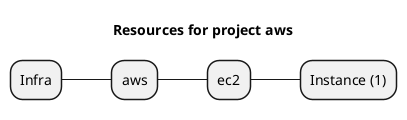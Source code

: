 @startmindmap
title Resources for project aws
skinparam monochrome true
+ Infra
++ aws
+++ ec2
++++ Instance (1)
@endmindmap